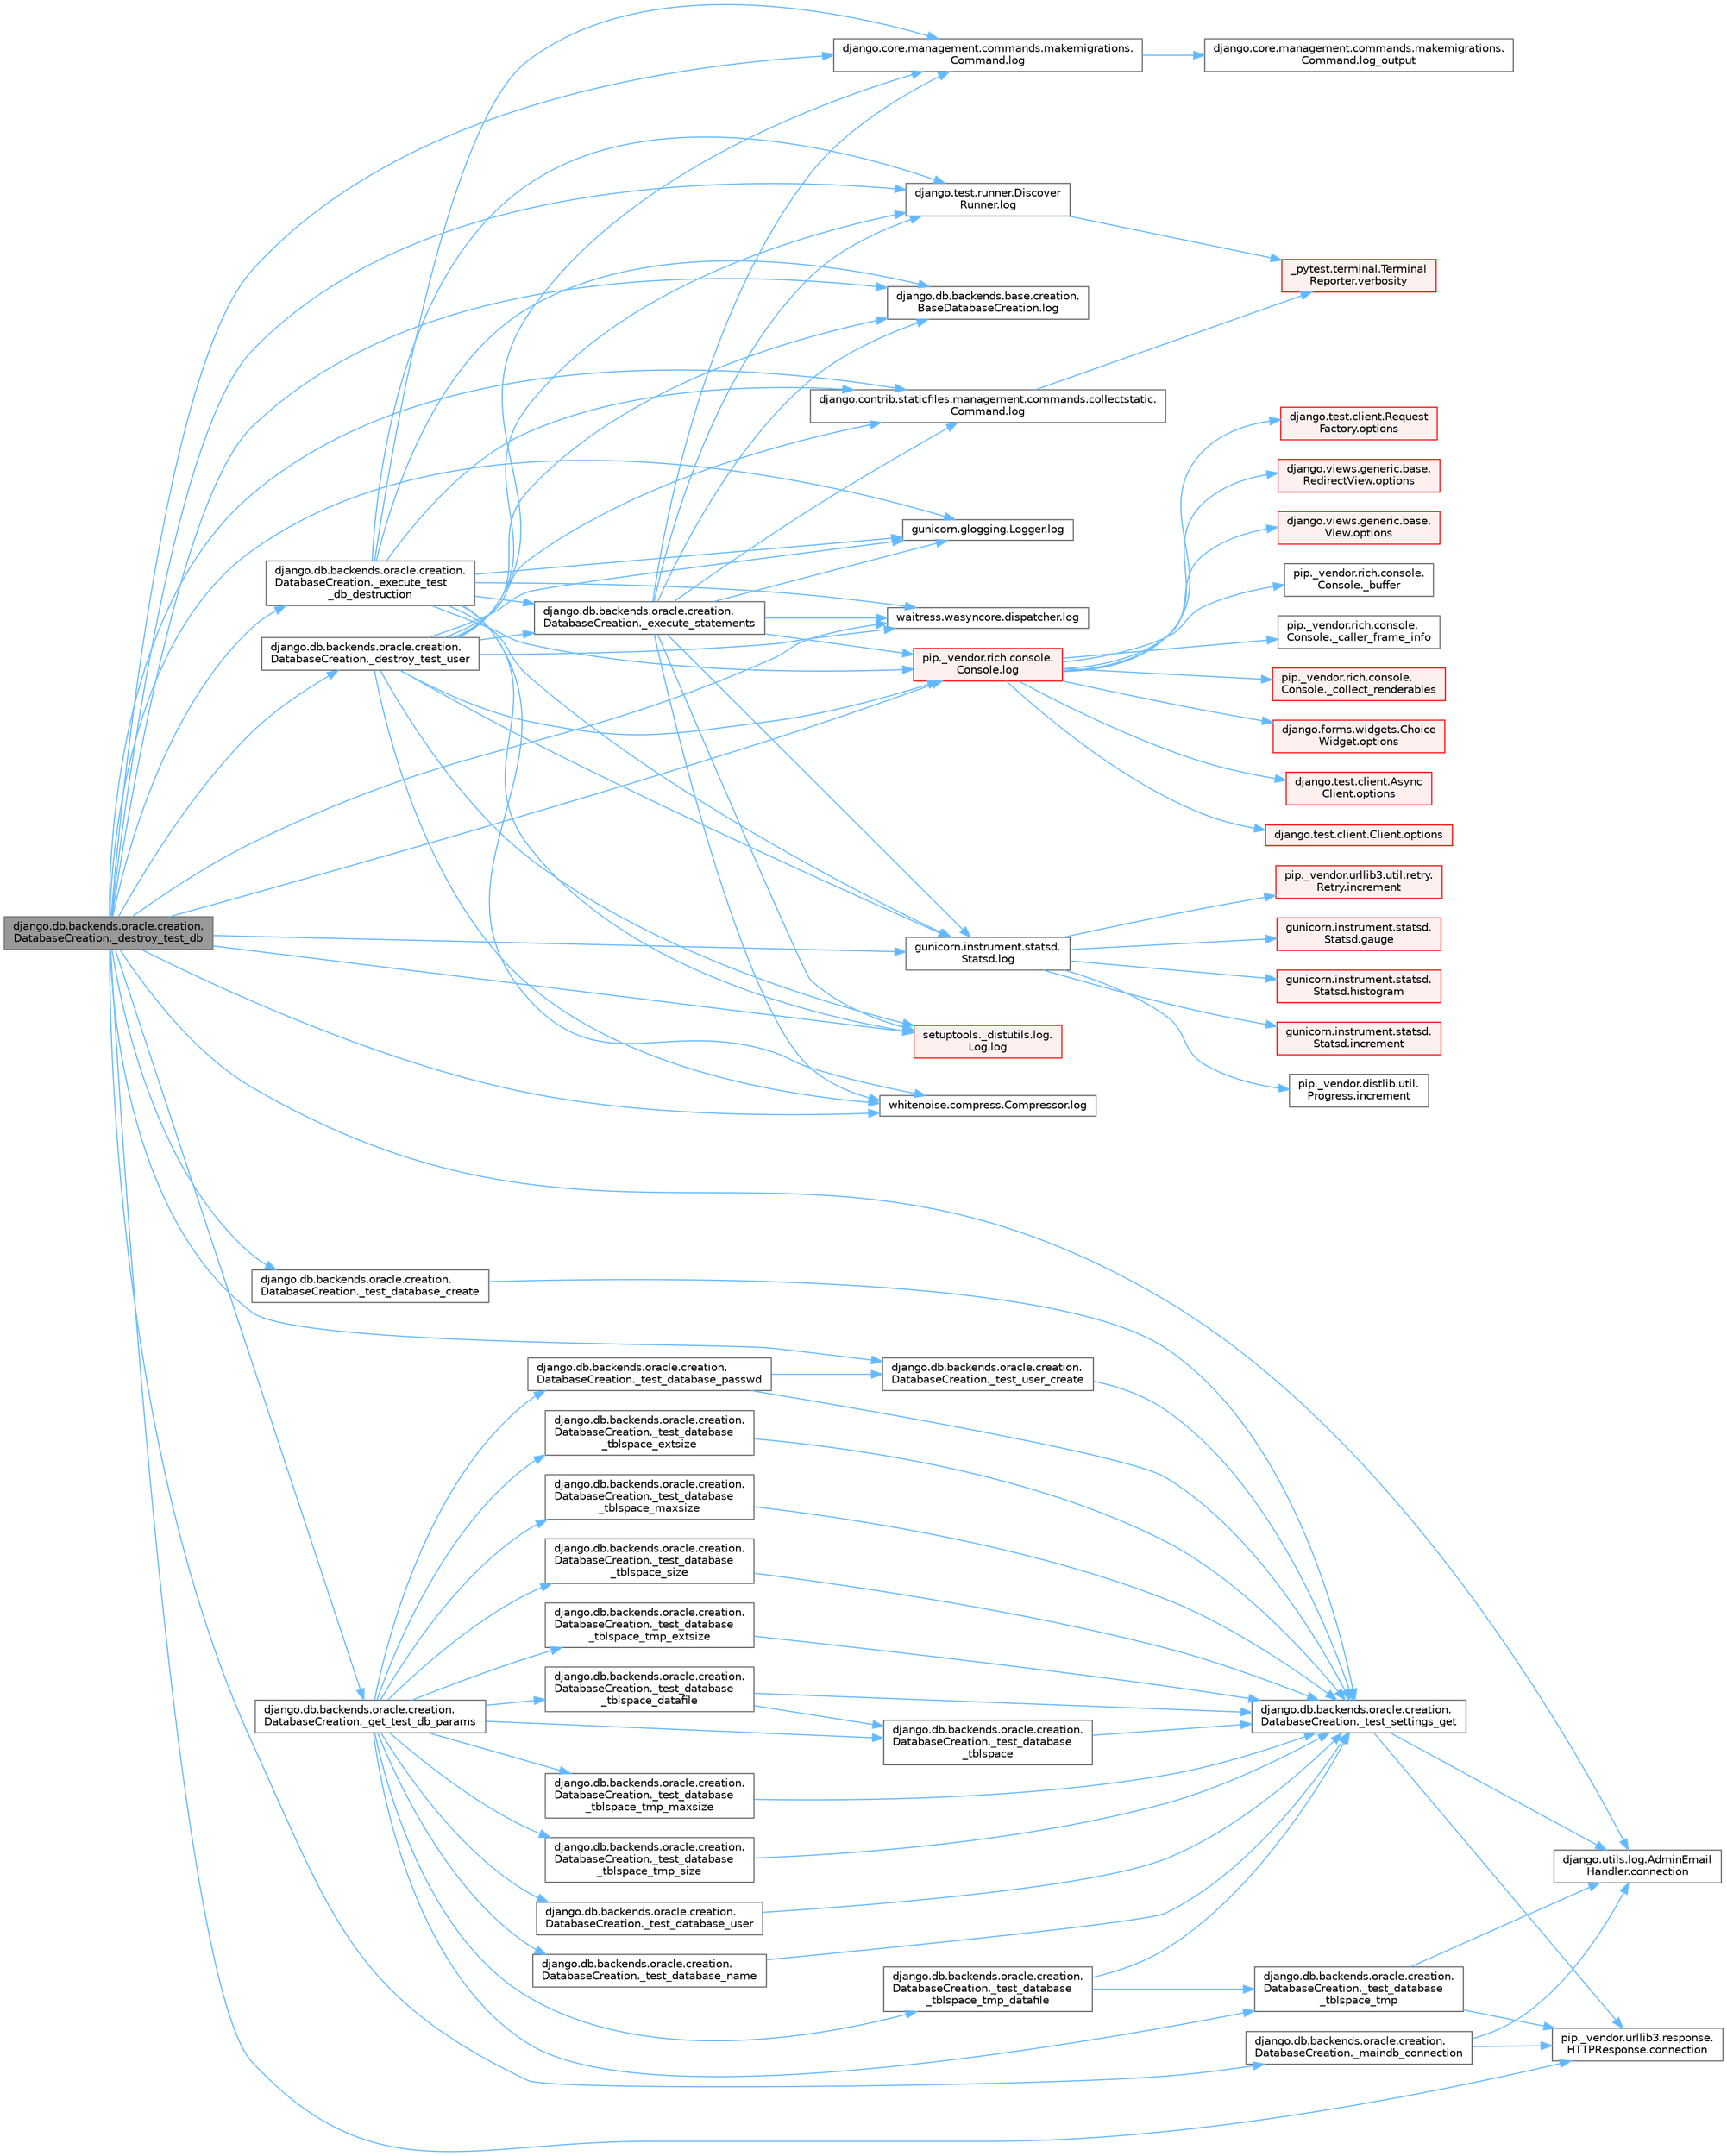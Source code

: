 digraph "django.db.backends.oracle.creation.DatabaseCreation._destroy_test_db"
{
 // LATEX_PDF_SIZE
  bgcolor="transparent";
  edge [fontname=Helvetica,fontsize=10,labelfontname=Helvetica,labelfontsize=10];
  node [fontname=Helvetica,fontsize=10,shape=box,height=0.2,width=0.4];
  rankdir="LR";
  Node1 [id="Node000001",label="django.db.backends.oracle.creation.\lDatabaseCreation._destroy_test_db",height=0.2,width=0.4,color="gray40", fillcolor="grey60", style="filled", fontcolor="black",tooltip=" "];
  Node1 -> Node2 [id="edge1_Node000001_Node000002",color="steelblue1",style="solid",tooltip=" "];
  Node2 [id="Node000002",label="django.db.backends.oracle.creation.\lDatabaseCreation._destroy_test_user",height=0.2,width=0.4,color="grey40", fillcolor="white", style="filled",URL="$classdjango_1_1db_1_1backends_1_1oracle_1_1creation_1_1_database_creation.html#ac5b566d811b2dcccb9c6c125486ec8b9",tooltip=" "];
  Node2 -> Node3 [id="edge2_Node000002_Node000003",color="steelblue1",style="solid",tooltip=" "];
  Node3 [id="Node000003",label="django.db.backends.oracle.creation.\lDatabaseCreation._execute_statements",height=0.2,width=0.4,color="grey40", fillcolor="white", style="filled",URL="$classdjango_1_1db_1_1backends_1_1oracle_1_1creation_1_1_database_creation.html#a40f0a887cb7b18753bb057b12ede6de5",tooltip=" "];
  Node3 -> Node4 [id="edge3_Node000003_Node000004",color="steelblue1",style="solid",tooltip=" "];
  Node4 [id="Node000004",label="django.contrib.staticfiles.management.commands.collectstatic.\lCommand.log",height=0.2,width=0.4,color="grey40", fillcolor="white", style="filled",URL="$classdjango_1_1contrib_1_1staticfiles_1_1management_1_1commands_1_1collectstatic_1_1_command.html#a0e93191b90ee0993e3286343d0b2de0e",tooltip=" "];
  Node4 -> Node5 [id="edge4_Node000004_Node000005",color="steelblue1",style="solid",tooltip=" "];
  Node5 [id="Node000005",label="_pytest.terminal.Terminal\lReporter.verbosity",height=0.2,width=0.4,color="red", fillcolor="#FFF0F0", style="filled",URL="$class__pytest_1_1terminal_1_1_terminal_reporter.html#a620047ffec9ba4f5cca84af25b3adbcf",tooltip=" "];
  Node3 -> Node8 [id="edge5_Node000003_Node000008",color="steelblue1",style="solid",tooltip=" "];
  Node8 [id="Node000008",label="django.core.management.commands.makemigrations.\lCommand.log",height=0.2,width=0.4,color="grey40", fillcolor="white", style="filled",URL="$classdjango_1_1core_1_1management_1_1commands_1_1makemigrations_1_1_command.html#a0409d121552878a7416460dba8274880",tooltip=" "];
  Node8 -> Node9 [id="edge6_Node000008_Node000009",color="steelblue1",style="solid",tooltip=" "];
  Node9 [id="Node000009",label="django.core.management.commands.makemigrations.\lCommand.log_output",height=0.2,width=0.4,color="grey40", fillcolor="white", style="filled",URL="$classdjango_1_1core_1_1management_1_1commands_1_1makemigrations_1_1_command.html#ad6cb5d402888250fc170034fdee93f6d",tooltip=" "];
  Node3 -> Node10 [id="edge7_Node000003_Node000010",color="steelblue1",style="solid",tooltip=" "];
  Node10 [id="Node000010",label="django.db.backends.base.creation.\lBaseDatabaseCreation.log",height=0.2,width=0.4,color="grey40", fillcolor="white", style="filled",URL="$classdjango_1_1db_1_1backends_1_1base_1_1creation_1_1_base_database_creation.html#ac297ec931db5ec68c271ec0d91be7183",tooltip=" "];
  Node3 -> Node11 [id="edge8_Node000003_Node000011",color="steelblue1",style="solid",tooltip=" "];
  Node11 [id="Node000011",label="django.test.runner.Discover\lRunner.log",height=0.2,width=0.4,color="grey40", fillcolor="white", style="filled",URL="$classdjango_1_1test_1_1runner_1_1_discover_runner.html#af5ad8e2895b3f0c5e0a6d7113199d641",tooltip=" "];
  Node11 -> Node5 [id="edge9_Node000011_Node000005",color="steelblue1",style="solid",tooltip=" "];
  Node3 -> Node12 [id="edge10_Node000003_Node000012",color="steelblue1",style="solid",tooltip=" "];
  Node12 [id="Node000012",label="gunicorn.glogging.Logger.log",height=0.2,width=0.4,color="grey40", fillcolor="white", style="filled",URL="$classgunicorn_1_1glogging_1_1_logger.html#ad6941dede526094643dd02c53c3449b0",tooltip=" "];
  Node3 -> Node13 [id="edge11_Node000003_Node000013",color="steelblue1",style="solid",tooltip=" "];
  Node13 [id="Node000013",label="gunicorn.instrument.statsd.\lStatsd.log",height=0.2,width=0.4,color="grey40", fillcolor="white", style="filled",URL="$classgunicorn_1_1instrument_1_1statsd_1_1_statsd.html#ab99145cf0b7c66dbcebcbdcbd44b4953",tooltip=" "];
  Node13 -> Node14 [id="edge12_Node000013_Node000014",color="steelblue1",style="solid",tooltip=" "];
  Node14 [id="Node000014",label="gunicorn.instrument.statsd.\lStatsd.gauge",height=0.2,width=0.4,color="red", fillcolor="#FFF0F0", style="filled",URL="$classgunicorn_1_1instrument_1_1statsd_1_1_statsd.html#a6cebc76ae769412dfb0f0a3ec727c50d",tooltip=" "];
  Node13 -> Node16 [id="edge13_Node000013_Node000016",color="steelblue1",style="solid",tooltip=" "];
  Node16 [id="Node000016",label="gunicorn.instrument.statsd.\lStatsd.histogram",height=0.2,width=0.4,color="red", fillcolor="#FFF0F0", style="filled",URL="$classgunicorn_1_1instrument_1_1statsd_1_1_statsd.html#adee3cb12a43f643cca3c9084d77285b4",tooltip=" "];
  Node13 -> Node17 [id="edge14_Node000013_Node000017",color="steelblue1",style="solid",tooltip=" "];
  Node17 [id="Node000017",label="gunicorn.instrument.statsd.\lStatsd.increment",height=0.2,width=0.4,color="red", fillcolor="#FFF0F0", style="filled",URL="$classgunicorn_1_1instrument_1_1statsd_1_1_statsd.html#a5527687726a051a5182ee13a842b08fd",tooltip=" "];
  Node13 -> Node18 [id="edge15_Node000013_Node000018",color="steelblue1",style="solid",tooltip=" "];
  Node18 [id="Node000018",label="pip._vendor.distlib.util.\lProgress.increment",height=0.2,width=0.4,color="grey40", fillcolor="white", style="filled",URL="$classpip_1_1__vendor_1_1distlib_1_1util_1_1_progress.html#a197ffd4ac8a74898742a6cde5b4c5466",tooltip=" "];
  Node13 -> Node19 [id="edge16_Node000013_Node000019",color="steelblue1",style="solid",tooltip=" "];
  Node19 [id="Node000019",label="pip._vendor.urllib3.util.retry.\lRetry.increment",height=0.2,width=0.4,color="red", fillcolor="#FFF0F0", style="filled",URL="$classpip_1_1__vendor_1_1urllib3_1_1util_1_1retry_1_1_retry.html#a88dd993ccb2ef4b2bfa9ad0571374b12",tooltip=" "];
  Node3 -> Node1122 [id="edge17_Node000003_Node001122",color="steelblue1",style="solid",tooltip=" "];
  Node1122 [id="Node001122",label="pip._vendor.rich.console.\lConsole.log",height=0.2,width=0.4,color="red", fillcolor="#FFF0F0", style="filled",URL="$classpip_1_1__vendor_1_1rich_1_1console_1_1_console.html#af9c77e39f9413fc2b134c60cfa23b0f1",tooltip=" "];
  Node1122 -> Node332 [id="edge18_Node001122_Node000332",color="steelblue1",style="solid",tooltip=" "];
  Node332 [id="Node000332",label="pip._vendor.rich.console.\lConsole._buffer",height=0.2,width=0.4,color="grey40", fillcolor="white", style="filled",URL="$classpip_1_1__vendor_1_1rich_1_1console_1_1_console.html#a51eaf031922c907e4085937b82f5564e",tooltip=" "];
  Node1122 -> Node1123 [id="edge19_Node001122_Node001123",color="steelblue1",style="solid",tooltip=" "];
  Node1123 [id="Node001123",label="pip._vendor.rich.console.\lConsole._caller_frame_info",height=0.2,width=0.4,color="grey40", fillcolor="white", style="filled",URL="$classpip_1_1__vendor_1_1rich_1_1console_1_1_console.html#ac43cb4290591af4f04cd264aa1fc1b0f",tooltip=" "];
  Node1122 -> Node333 [id="edge20_Node001122_Node000333",color="steelblue1",style="solid",tooltip=" "];
  Node333 [id="Node000333",label="pip._vendor.rich.console.\lConsole._collect_renderables",height=0.2,width=0.4,color="red", fillcolor="#FFF0F0", style="filled",URL="$classpip_1_1__vendor_1_1rich_1_1console_1_1_console.html#ab053dc750094e77e036523f6d2c14899",tooltip=" "];
  Node1122 -> Node343 [id="edge21_Node001122_Node000343",color="steelblue1",style="solid",tooltip=" "];
  Node343 [id="Node000343",label="django.forms.widgets.Choice\lWidget.options",height=0.2,width=0.4,color="red", fillcolor="#FFF0F0", style="filled",URL="$classdjango_1_1forms_1_1widgets_1_1_choice_widget.html#a8575b90386fc2027f38ea00133cef250",tooltip=" "];
  Node1122 -> Node1124 [id="edge22_Node001122_Node001124",color="steelblue1",style="solid",tooltip=" "];
  Node1124 [id="Node001124",label="django.test.client.Async\lClient.options",height=0.2,width=0.4,color="red", fillcolor="#FFF0F0", style="filled",URL="$classdjango_1_1test_1_1client_1_1_async_client.html#a84509c6347cbc018e6335b924ec841a2",tooltip=" "];
  Node1122 -> Node1300 [id="edge23_Node001122_Node001300",color="steelblue1",style="solid",tooltip=" "];
  Node1300 [id="Node001300",label="django.test.client.Client.options",height=0.2,width=0.4,color="red", fillcolor="#FFF0F0", style="filled",URL="$classdjango_1_1test_1_1client_1_1_client.html#a839ea6375ca2184b3b60550938b6824c",tooltip=" "];
  Node1122 -> Node1303 [id="edge24_Node001122_Node001303",color="steelblue1",style="solid",tooltip=" "];
  Node1303 [id="Node001303",label="django.test.client.Request\lFactory.options",height=0.2,width=0.4,color="red", fillcolor="#FFF0F0", style="filled",URL="$classdjango_1_1test_1_1client_1_1_request_factory.html#a438a7e1be2437d680cd78d11dee77c54",tooltip=" "];
  Node1122 -> Node1350 [id="edge25_Node001122_Node001350",color="steelblue1",style="solid",tooltip=" "];
  Node1350 [id="Node001350",label="django.views.generic.base.\lRedirectView.options",height=0.2,width=0.4,color="red", fillcolor="#FFF0F0", style="filled",URL="$classdjango_1_1views_1_1generic_1_1base_1_1_redirect_view.html#a444de156c79647344c987295c47a76e1",tooltip=" "];
  Node1122 -> Node1563 [id="edge26_Node001122_Node001563",color="steelblue1",style="solid",tooltip=" "];
  Node1563 [id="Node001563",label="django.views.generic.base.\lView.options",height=0.2,width=0.4,color="red", fillcolor="#FFF0F0", style="filled",URL="$classdjango_1_1views_1_1generic_1_1base_1_1_view.html#a4d1dc440a5bae11bd7859d20ca9948e1",tooltip=" "];
  Node3 -> Node1281 [id="edge27_Node000003_Node001281",color="steelblue1",style="solid",tooltip=" "];
  Node1281 [id="Node001281",label="setuptools._distutils.log.\lLog.log",height=0.2,width=0.4,color="red", fillcolor="#FFF0F0", style="filled",URL="$classsetuptools_1_1__distutils_1_1log_1_1_log.html#af651bf90098b3f6c9f3913b91f0eda70",tooltip=" "];
  Node3 -> Node1284 [id="edge28_Node000003_Node001284",color="steelblue1",style="solid",tooltip=" "];
  Node1284 [id="Node001284",label="waitress.wasyncore.dispatcher.log",height=0.2,width=0.4,color="grey40", fillcolor="white", style="filled",URL="$classwaitress_1_1wasyncore_1_1dispatcher.html#ab4786338f40a0cf9e9df45b57d4c0a63",tooltip=" "];
  Node3 -> Node1285 [id="edge29_Node000003_Node001285",color="steelblue1",style="solid",tooltip=" "];
  Node1285 [id="Node001285",label="whitenoise.compress.Compressor.log",height=0.2,width=0.4,color="grey40", fillcolor="white", style="filled",URL="$classwhitenoise_1_1compress_1_1_compressor.html#aa70a9f98a4387e4d394529c17cdbee27",tooltip=" "];
  Node2 -> Node4 [id="edge30_Node000002_Node000004",color="steelblue1",style="solid",tooltip=" "];
  Node2 -> Node8 [id="edge31_Node000002_Node000008",color="steelblue1",style="solid",tooltip=" "];
  Node2 -> Node10 [id="edge32_Node000002_Node000010",color="steelblue1",style="solid",tooltip=" "];
  Node2 -> Node11 [id="edge33_Node000002_Node000011",color="steelblue1",style="solid",tooltip=" "];
  Node2 -> Node12 [id="edge34_Node000002_Node000012",color="steelblue1",style="solid",tooltip=" "];
  Node2 -> Node13 [id="edge35_Node000002_Node000013",color="steelblue1",style="solid",tooltip=" "];
  Node2 -> Node1122 [id="edge36_Node000002_Node001122",color="steelblue1",style="solid",tooltip=" "];
  Node2 -> Node1281 [id="edge37_Node000002_Node001281",color="steelblue1",style="solid",tooltip=" "];
  Node2 -> Node1284 [id="edge38_Node000002_Node001284",color="steelblue1",style="solid",tooltip=" "];
  Node2 -> Node1285 [id="edge39_Node000002_Node001285",color="steelblue1",style="solid",tooltip=" "];
  Node1 -> Node4528 [id="edge40_Node000001_Node004528",color="steelblue1",style="solid",tooltip=" "];
  Node4528 [id="Node004528",label="django.db.backends.oracle.creation.\lDatabaseCreation._execute_test\l_db_destruction",height=0.2,width=0.4,color="grey40", fillcolor="white", style="filled",URL="$classdjango_1_1db_1_1backends_1_1oracle_1_1creation_1_1_database_creation.html#a122c68cb1495e4c1a5c9c6a8f61ea46f",tooltip=" "];
  Node4528 -> Node3 [id="edge41_Node004528_Node000003",color="steelblue1",style="solid",tooltip=" "];
  Node4528 -> Node4 [id="edge42_Node004528_Node000004",color="steelblue1",style="solid",tooltip=" "];
  Node4528 -> Node8 [id="edge43_Node004528_Node000008",color="steelblue1",style="solid",tooltip=" "];
  Node4528 -> Node10 [id="edge44_Node004528_Node000010",color="steelblue1",style="solid",tooltip=" "];
  Node4528 -> Node11 [id="edge45_Node004528_Node000011",color="steelblue1",style="solid",tooltip=" "];
  Node4528 -> Node12 [id="edge46_Node004528_Node000012",color="steelblue1",style="solid",tooltip=" "];
  Node4528 -> Node13 [id="edge47_Node004528_Node000013",color="steelblue1",style="solid",tooltip=" "];
  Node4528 -> Node1122 [id="edge48_Node004528_Node001122",color="steelblue1",style="solid",tooltip=" "];
  Node4528 -> Node1281 [id="edge49_Node004528_Node001281",color="steelblue1",style="solid",tooltip=" "];
  Node4528 -> Node1284 [id="edge50_Node004528_Node001284",color="steelblue1",style="solid",tooltip=" "];
  Node4528 -> Node1285 [id="edge51_Node004528_Node001285",color="steelblue1",style="solid",tooltip=" "];
  Node1 -> Node4529 [id="edge52_Node000001_Node004529",color="steelblue1",style="solid",tooltip=" "];
  Node4529 [id="Node004529",label="django.db.backends.oracle.creation.\lDatabaseCreation._get_test_db_params",height=0.2,width=0.4,color="grey40", fillcolor="white", style="filled",URL="$classdjango_1_1db_1_1backends_1_1oracle_1_1creation_1_1_database_creation.html#a5fb38946a7e0040a76f67c9f7b0eb58e",tooltip=" "];
  Node4529 -> Node4530 [id="edge53_Node004529_Node004530",color="steelblue1",style="solid",tooltip=" "];
  Node4530 [id="Node004530",label="django.db.backends.oracle.creation.\lDatabaseCreation._test_database_name",height=0.2,width=0.4,color="grey40", fillcolor="white", style="filled",URL="$classdjango_1_1db_1_1backends_1_1oracle_1_1creation_1_1_database_creation.html#ae289984890bc50d521d6f5c2223e3014",tooltip=" "];
  Node4530 -> Node4531 [id="edge54_Node004530_Node004531",color="steelblue1",style="solid",tooltip=" "];
  Node4531 [id="Node004531",label="django.db.backends.oracle.creation.\lDatabaseCreation._test_settings_get",height=0.2,width=0.4,color="grey40", fillcolor="white", style="filled",URL="$classdjango_1_1db_1_1backends_1_1oracle_1_1creation_1_1_database_creation.html#a2e2e69553e2454cd7820a3ad7f4b3c5d",tooltip=" "];
  Node4531 -> Node44 [id="edge55_Node004531_Node000044",color="steelblue1",style="solid",tooltip=" "];
  Node44 [id="Node000044",label="django.utils.log.AdminEmail\lHandler.connection",height=0.2,width=0.4,color="grey40", fillcolor="white", style="filled",URL="$classdjango_1_1utils_1_1log_1_1_admin_email_handler.html#a545b5f7ec55a857fe1ca7836814a0760",tooltip=" "];
  Node4531 -> Node45 [id="edge56_Node004531_Node000045",color="steelblue1",style="solid",tooltip=" "];
  Node45 [id="Node000045",label="pip._vendor.urllib3.response.\lHTTPResponse.connection",height=0.2,width=0.4,color="grey40", fillcolor="white", style="filled",URL="$classpip_1_1__vendor_1_1urllib3_1_1response_1_1_h_t_t_p_response.html#a9002314624685de3bbf9b84bdc87fef8",tooltip=" "];
  Node4529 -> Node4532 [id="edge57_Node004529_Node004532",color="steelblue1",style="solid",tooltip=" "];
  Node4532 [id="Node004532",label="django.db.backends.oracle.creation.\lDatabaseCreation._test_database_passwd",height=0.2,width=0.4,color="grey40", fillcolor="white", style="filled",URL="$classdjango_1_1db_1_1backends_1_1oracle_1_1creation_1_1_database_creation.html#a62e8978877dc0d06530827f1ab3fede5",tooltip=" "];
  Node4532 -> Node4531 [id="edge58_Node004532_Node004531",color="steelblue1",style="solid",tooltip=" "];
  Node4532 -> Node4533 [id="edge59_Node004532_Node004533",color="steelblue1",style="solid",tooltip=" "];
  Node4533 [id="Node004533",label="django.db.backends.oracle.creation.\lDatabaseCreation._test_user_create",height=0.2,width=0.4,color="grey40", fillcolor="white", style="filled",URL="$classdjango_1_1db_1_1backends_1_1oracle_1_1creation_1_1_database_creation.html#a29d9c5bee1762df13d4d12147c70bbd2",tooltip=" "];
  Node4533 -> Node4531 [id="edge60_Node004533_Node004531",color="steelblue1",style="solid",tooltip=" "];
  Node4529 -> Node4534 [id="edge61_Node004529_Node004534",color="steelblue1",style="solid",tooltip=" "];
  Node4534 [id="Node004534",label="django.db.backends.oracle.creation.\lDatabaseCreation._test_database\l_tblspace",height=0.2,width=0.4,color="grey40", fillcolor="white", style="filled",URL="$classdjango_1_1db_1_1backends_1_1oracle_1_1creation_1_1_database_creation.html#a45bd17cfbf970ad59f5bc764f6e16a81",tooltip=" "];
  Node4534 -> Node4531 [id="edge62_Node004534_Node004531",color="steelblue1",style="solid",tooltip=" "];
  Node4529 -> Node4535 [id="edge63_Node004529_Node004535",color="steelblue1",style="solid",tooltip=" "];
  Node4535 [id="Node004535",label="django.db.backends.oracle.creation.\lDatabaseCreation._test_database\l_tblspace_datafile",height=0.2,width=0.4,color="grey40", fillcolor="white", style="filled",URL="$classdjango_1_1db_1_1backends_1_1oracle_1_1creation_1_1_database_creation.html#af0b636c5338496e2829ed293d497f0ec",tooltip=" "];
  Node4535 -> Node4534 [id="edge64_Node004535_Node004534",color="steelblue1",style="solid",tooltip=" "];
  Node4535 -> Node4531 [id="edge65_Node004535_Node004531",color="steelblue1",style="solid",tooltip=" "];
  Node4529 -> Node4536 [id="edge66_Node004529_Node004536",color="steelblue1",style="solid",tooltip=" "];
  Node4536 [id="Node004536",label="django.db.backends.oracle.creation.\lDatabaseCreation._test_database\l_tblspace_extsize",height=0.2,width=0.4,color="grey40", fillcolor="white", style="filled",URL="$classdjango_1_1db_1_1backends_1_1oracle_1_1creation_1_1_database_creation.html#a5ea87bbc99a805b5b63eaeaca8ed8616",tooltip=" "];
  Node4536 -> Node4531 [id="edge67_Node004536_Node004531",color="steelblue1",style="solid",tooltip=" "];
  Node4529 -> Node4537 [id="edge68_Node004529_Node004537",color="steelblue1",style="solid",tooltip=" "];
  Node4537 [id="Node004537",label="django.db.backends.oracle.creation.\lDatabaseCreation._test_database\l_tblspace_maxsize",height=0.2,width=0.4,color="grey40", fillcolor="white", style="filled",URL="$classdjango_1_1db_1_1backends_1_1oracle_1_1creation_1_1_database_creation.html#adb9997a2e2551c63b91e02edc2c4f408",tooltip=" "];
  Node4537 -> Node4531 [id="edge69_Node004537_Node004531",color="steelblue1",style="solid",tooltip=" "];
  Node4529 -> Node4538 [id="edge70_Node004529_Node004538",color="steelblue1",style="solid",tooltip=" "];
  Node4538 [id="Node004538",label="django.db.backends.oracle.creation.\lDatabaseCreation._test_database\l_tblspace_size",height=0.2,width=0.4,color="grey40", fillcolor="white", style="filled",URL="$classdjango_1_1db_1_1backends_1_1oracle_1_1creation_1_1_database_creation.html#ad55b3f1ab2db68579d5def4f0a62e945",tooltip=" "];
  Node4538 -> Node4531 [id="edge71_Node004538_Node004531",color="steelblue1",style="solid",tooltip=" "];
  Node4529 -> Node4539 [id="edge72_Node004529_Node004539",color="steelblue1",style="solid",tooltip=" "];
  Node4539 [id="Node004539",label="django.db.backends.oracle.creation.\lDatabaseCreation._test_database\l_tblspace_tmp",height=0.2,width=0.4,color="grey40", fillcolor="white", style="filled",URL="$classdjango_1_1db_1_1backends_1_1oracle_1_1creation_1_1_database_creation.html#a03a79e347f664e314fdfb30ea8bd4c10",tooltip=" "];
  Node4539 -> Node44 [id="edge73_Node004539_Node000044",color="steelblue1",style="solid",tooltip=" "];
  Node4539 -> Node45 [id="edge74_Node004539_Node000045",color="steelblue1",style="solid",tooltip=" "];
  Node4529 -> Node4540 [id="edge75_Node004529_Node004540",color="steelblue1",style="solid",tooltip=" "];
  Node4540 [id="Node004540",label="django.db.backends.oracle.creation.\lDatabaseCreation._test_database\l_tblspace_tmp_datafile",height=0.2,width=0.4,color="grey40", fillcolor="white", style="filled",URL="$classdjango_1_1db_1_1backends_1_1oracle_1_1creation_1_1_database_creation.html#a33037e97d26f1b18467cde3338652718",tooltip=" "];
  Node4540 -> Node4539 [id="edge76_Node004540_Node004539",color="steelblue1",style="solid",tooltip=" "];
  Node4540 -> Node4531 [id="edge77_Node004540_Node004531",color="steelblue1",style="solid",tooltip=" "];
  Node4529 -> Node4541 [id="edge78_Node004529_Node004541",color="steelblue1",style="solid",tooltip=" "];
  Node4541 [id="Node004541",label="django.db.backends.oracle.creation.\lDatabaseCreation._test_database\l_tblspace_tmp_extsize",height=0.2,width=0.4,color="grey40", fillcolor="white", style="filled",URL="$classdjango_1_1db_1_1backends_1_1oracle_1_1creation_1_1_database_creation.html#a13ccad69bd3ee27dfd2b18007228e52d",tooltip=" "];
  Node4541 -> Node4531 [id="edge79_Node004541_Node004531",color="steelblue1",style="solid",tooltip=" "];
  Node4529 -> Node4542 [id="edge80_Node004529_Node004542",color="steelblue1",style="solid",tooltip=" "];
  Node4542 [id="Node004542",label="django.db.backends.oracle.creation.\lDatabaseCreation._test_database\l_tblspace_tmp_maxsize",height=0.2,width=0.4,color="grey40", fillcolor="white", style="filled",URL="$classdjango_1_1db_1_1backends_1_1oracle_1_1creation_1_1_database_creation.html#ae93d8c3376c47538f19f3135f492248d",tooltip=" "];
  Node4542 -> Node4531 [id="edge81_Node004542_Node004531",color="steelblue1",style="solid",tooltip=" "];
  Node4529 -> Node4543 [id="edge82_Node004529_Node004543",color="steelblue1",style="solid",tooltip=" "];
  Node4543 [id="Node004543",label="django.db.backends.oracle.creation.\lDatabaseCreation._test_database\l_tblspace_tmp_size",height=0.2,width=0.4,color="grey40", fillcolor="white", style="filled",URL="$classdjango_1_1db_1_1backends_1_1oracle_1_1creation_1_1_database_creation.html#aa3cdb2b17356d1f563c5c5fe7c9b0bbd",tooltip=" "];
  Node4543 -> Node4531 [id="edge83_Node004543_Node004531",color="steelblue1",style="solid",tooltip=" "];
  Node4529 -> Node4544 [id="edge84_Node004529_Node004544",color="steelblue1",style="solid",tooltip=" "];
  Node4544 [id="Node004544",label="django.db.backends.oracle.creation.\lDatabaseCreation._test_database_user",height=0.2,width=0.4,color="grey40", fillcolor="white", style="filled",URL="$classdjango_1_1db_1_1backends_1_1oracle_1_1creation_1_1_database_creation.html#a7a390a30708d4cceb21fdabec2d24bd1",tooltip=" "];
  Node4544 -> Node4531 [id="edge85_Node004544_Node004531",color="steelblue1",style="solid",tooltip=" "];
  Node1 -> Node4545 [id="edge86_Node000001_Node004545",color="steelblue1",style="solid",tooltip=" "];
  Node4545 [id="Node004545",label="django.db.backends.oracle.creation.\lDatabaseCreation._maindb_connection",height=0.2,width=0.4,color="grey40", fillcolor="white", style="filled",URL="$classdjango_1_1db_1_1backends_1_1oracle_1_1creation_1_1_database_creation.html#ad7cae402546d74c622614639c9bb3912",tooltip=" "];
  Node4545 -> Node44 [id="edge87_Node004545_Node000044",color="steelblue1",style="solid",tooltip=" "];
  Node4545 -> Node45 [id="edge88_Node004545_Node000045",color="steelblue1",style="solid",tooltip=" "];
  Node1 -> Node4546 [id="edge89_Node000001_Node004546",color="steelblue1",style="solid",tooltip=" "];
  Node4546 [id="Node004546",label="django.db.backends.oracle.creation.\lDatabaseCreation._test_database_create",height=0.2,width=0.4,color="grey40", fillcolor="white", style="filled",URL="$classdjango_1_1db_1_1backends_1_1oracle_1_1creation_1_1_database_creation.html#add82a253ab748d249e788478d500808d",tooltip=" "];
  Node4546 -> Node4531 [id="edge90_Node004546_Node004531",color="steelblue1",style="solid",tooltip=" "];
  Node1 -> Node4533 [id="edge91_Node000001_Node004533",color="steelblue1",style="solid",tooltip=" "];
  Node1 -> Node44 [id="edge92_Node000001_Node000044",color="steelblue1",style="solid",tooltip=" "];
  Node1 -> Node45 [id="edge93_Node000001_Node000045",color="steelblue1",style="solid",tooltip=" "];
  Node1 -> Node4 [id="edge94_Node000001_Node000004",color="steelblue1",style="solid",tooltip=" "];
  Node1 -> Node8 [id="edge95_Node000001_Node000008",color="steelblue1",style="solid",tooltip=" "];
  Node1 -> Node10 [id="edge96_Node000001_Node000010",color="steelblue1",style="solid",tooltip=" "];
  Node1 -> Node11 [id="edge97_Node000001_Node000011",color="steelblue1",style="solid",tooltip=" "];
  Node1 -> Node12 [id="edge98_Node000001_Node000012",color="steelblue1",style="solid",tooltip=" "];
  Node1 -> Node13 [id="edge99_Node000001_Node000013",color="steelblue1",style="solid",tooltip=" "];
  Node1 -> Node1122 [id="edge100_Node000001_Node001122",color="steelblue1",style="solid",tooltip=" "];
  Node1 -> Node1281 [id="edge101_Node000001_Node001281",color="steelblue1",style="solid",tooltip=" "];
  Node1 -> Node1284 [id="edge102_Node000001_Node001284",color="steelblue1",style="solid",tooltip=" "];
  Node1 -> Node1285 [id="edge103_Node000001_Node001285",color="steelblue1",style="solid",tooltip=" "];
}
